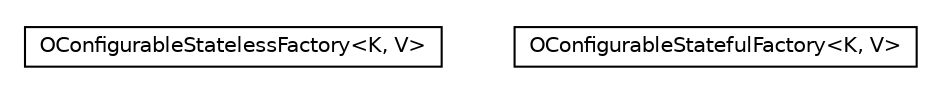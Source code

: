 #!/usr/local/bin/dot
#
# Class diagram 
# Generated by UMLGraph version R5_6-24-gf6e263 (http://www.umlgraph.org/)
#

digraph G {
	edge [fontname="Helvetica",fontsize=10,labelfontname="Helvetica",labelfontsize=10];
	node [fontname="Helvetica",fontsize=10,shape=plaintext];
	nodesep=0.25;
	ranksep=0.5;
	// com.orientechnologies.common.factory.OConfigurableStatelessFactory<K, V>
	c65114 [label=<<table title="com.orientechnologies.common.factory.OConfigurableStatelessFactory" border="0" cellborder="1" cellspacing="0" cellpadding="2" port="p" href="./OConfigurableStatelessFactory.html">
		<tr><td><table border="0" cellspacing="0" cellpadding="1">
<tr><td align="center" balign="center"> OConfigurableStatelessFactory&lt;K, V&gt; </td></tr>
		</table></td></tr>
		</table>>, URL="./OConfigurableStatelessFactory.html", fontname="Helvetica", fontcolor="black", fontsize=10.0];
	// com.orientechnologies.common.factory.OConfigurableStatefulFactory<K, V>
	c65115 [label=<<table title="com.orientechnologies.common.factory.OConfigurableStatefulFactory" border="0" cellborder="1" cellspacing="0" cellpadding="2" port="p" href="./OConfigurableStatefulFactory.html">
		<tr><td><table border="0" cellspacing="0" cellpadding="1">
<tr><td align="center" balign="center"> OConfigurableStatefulFactory&lt;K, V&gt; </td></tr>
		</table></td></tr>
		</table>>, URL="./OConfigurableStatefulFactory.html", fontname="Helvetica", fontcolor="black", fontsize=10.0];
}

